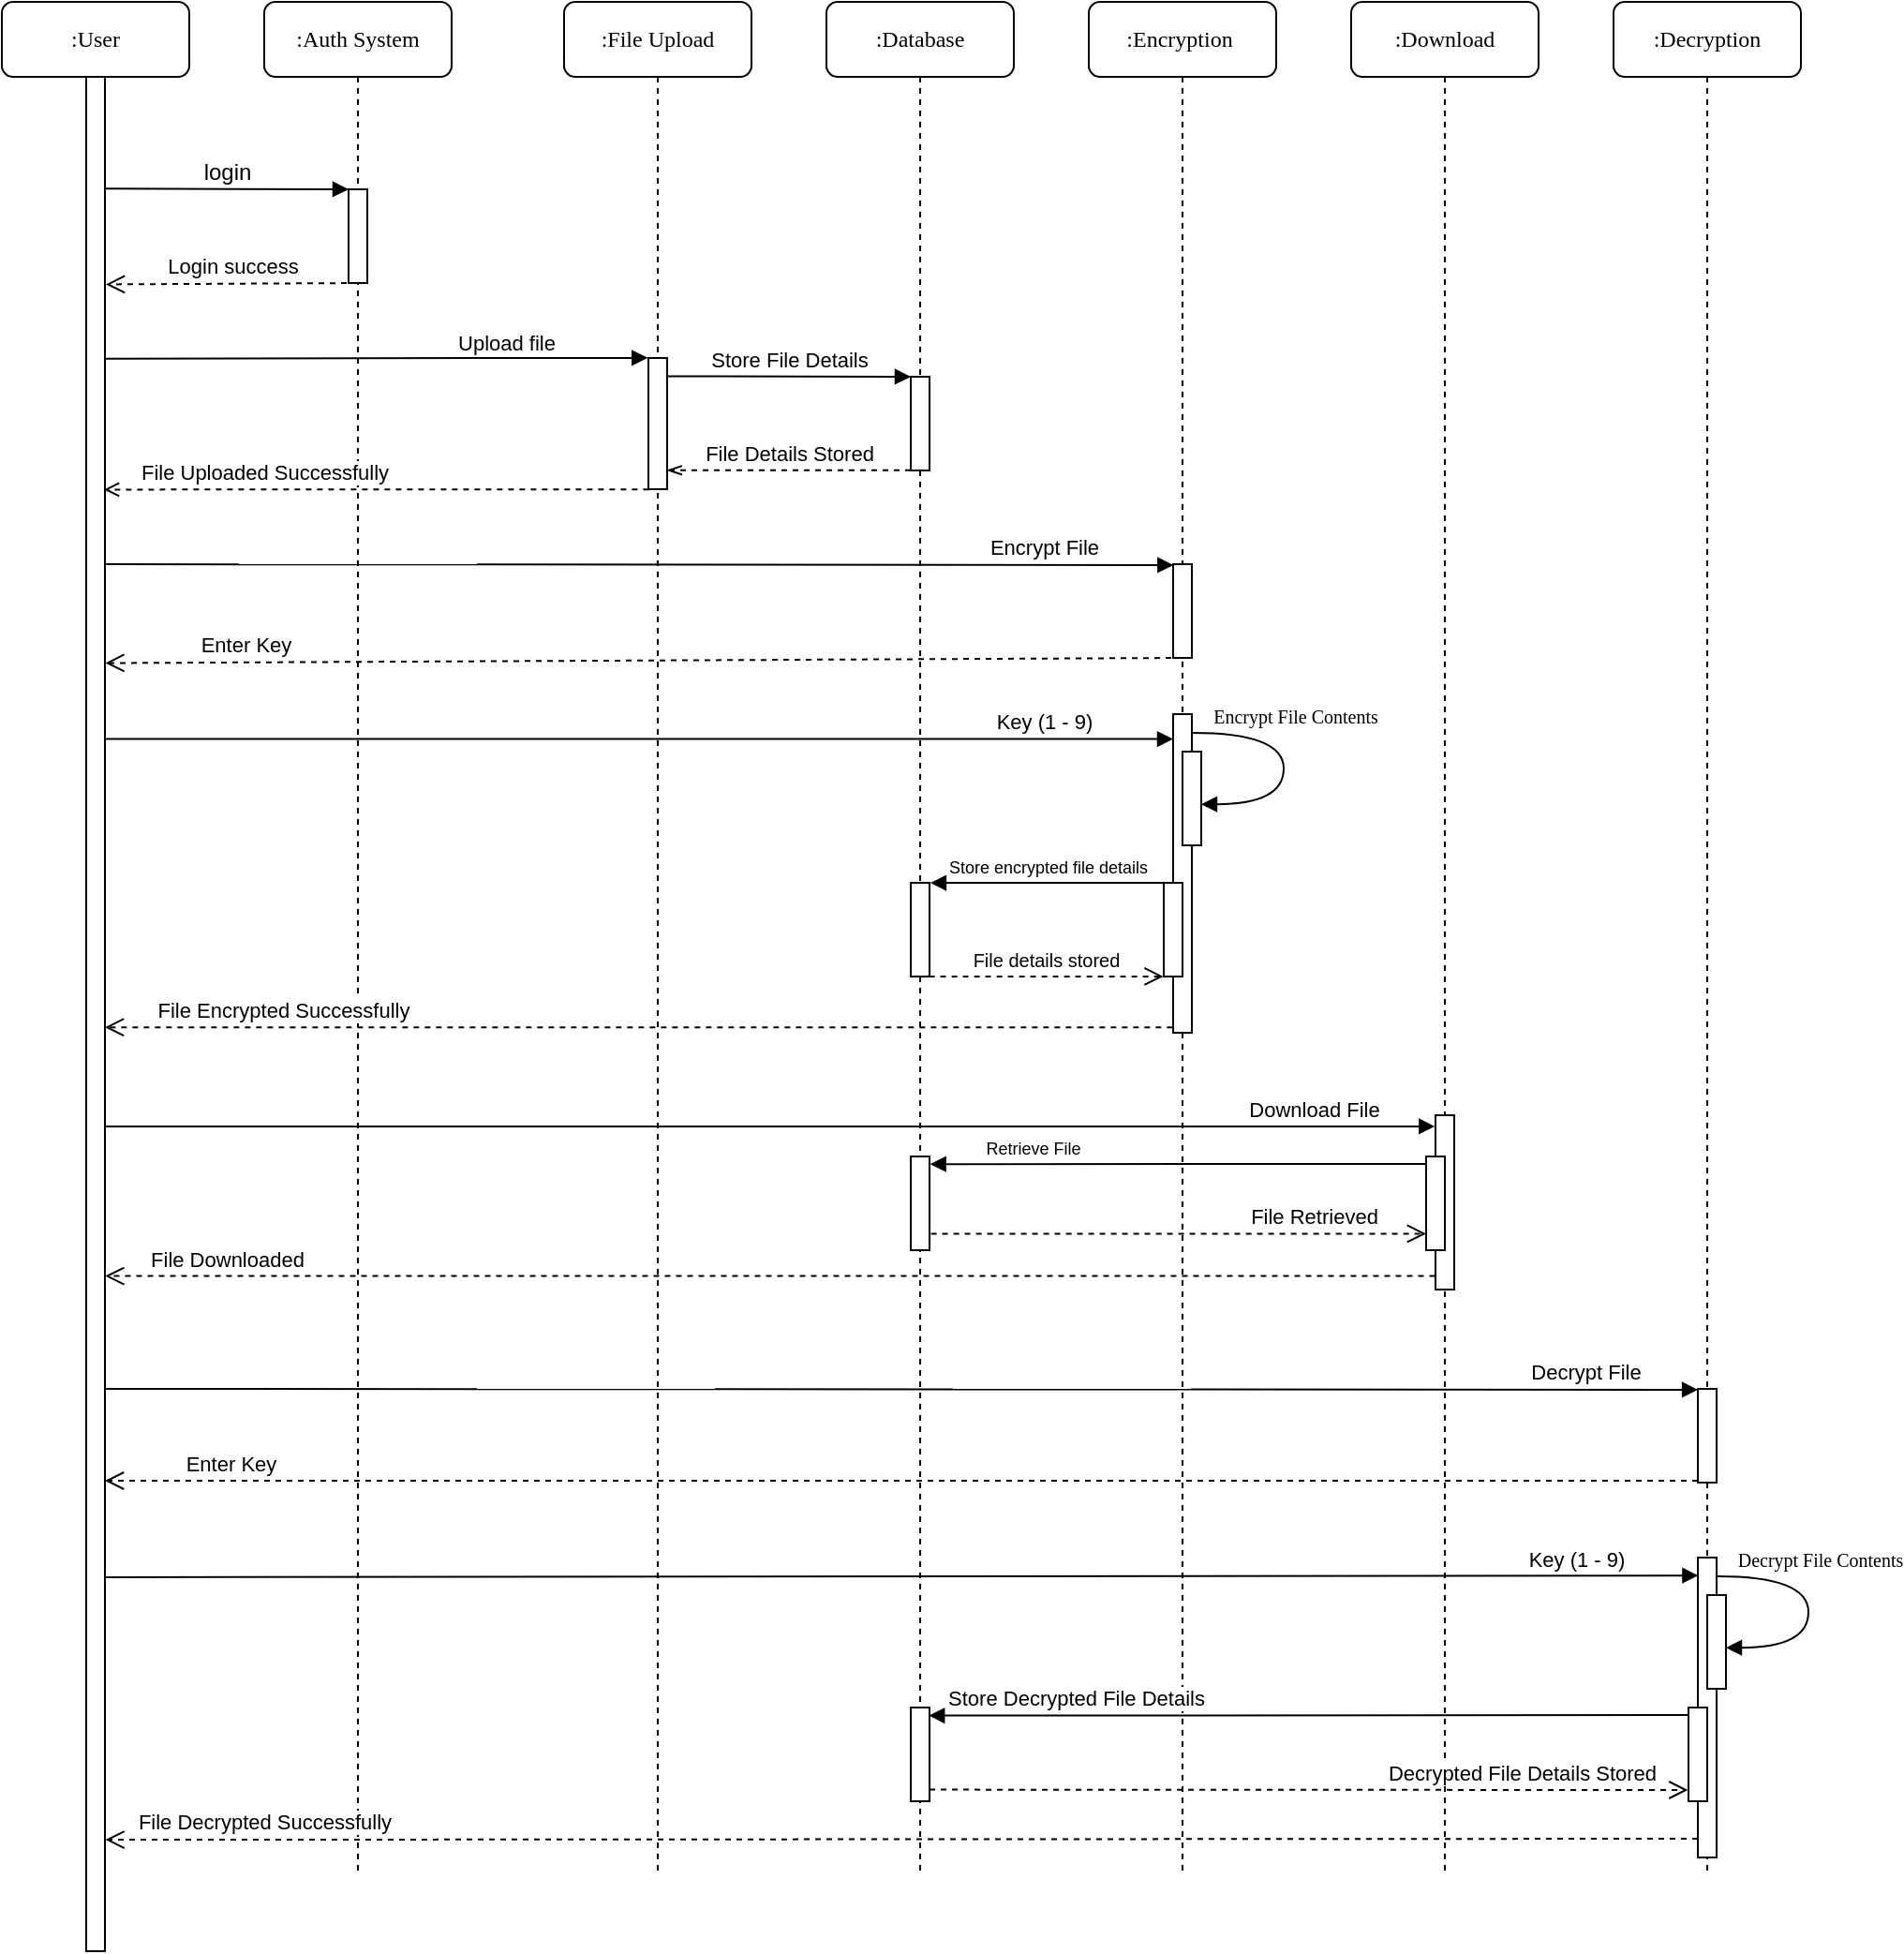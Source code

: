 <mxfile version="24.2.1" type="device">
  <diagram name="Page-1" id="13e1069c-82ec-6db2-03f1-153e76fe0fe0">
    <mxGraphModel dx="2093" dy="1160" grid="1" gridSize="10" guides="1" tooltips="1" connect="1" arrows="1" fold="1" page="1" pageScale="1" pageWidth="1100" pageHeight="850" background="none" math="0" shadow="0">
      <root>
        <mxCell id="0" />
        <mxCell id="1" parent="0" />
        <mxCell id="7baba1c4bc27f4b0-2" value=":Auth System" style="shape=umlLifeline;perimeter=lifelinePerimeter;whiteSpace=wrap;html=1;container=1;collapsible=0;recursiveResize=0;outlineConnect=0;rounded=1;shadow=0;comic=0;labelBackgroundColor=none;strokeWidth=1;fontFamily=Verdana;fontSize=12;align=center;" parent="1" vertex="1">
          <mxGeometry x="770" y="320" width="100" height="1000" as="geometry" />
        </mxCell>
        <mxCell id="7baba1c4bc27f4b0-10" value="" style="html=1;points=[];perimeter=orthogonalPerimeter;rounded=0;shadow=0;comic=0;labelBackgroundColor=none;strokeWidth=1;fontFamily=Verdana;fontSize=12;align=center;" parent="7baba1c4bc27f4b0-2" vertex="1">
          <mxGeometry x="45" y="100" width="10" height="50" as="geometry" />
        </mxCell>
        <mxCell id="7baba1c4bc27f4b0-3" value=":File Upload" style="shape=umlLifeline;perimeter=lifelinePerimeter;whiteSpace=wrap;html=1;container=1;collapsible=0;recursiveResize=0;outlineConnect=0;rounded=1;shadow=0;comic=0;labelBackgroundColor=none;strokeWidth=1;fontFamily=Verdana;fontSize=12;align=center;" parent="1" vertex="1">
          <mxGeometry x="930" y="320" width="100" height="1000" as="geometry" />
        </mxCell>
        <mxCell id="7baba1c4bc27f4b0-13" value="" style="html=1;points=[];perimeter=orthogonalPerimeter;rounded=0;shadow=0;comic=0;labelBackgroundColor=none;strokeWidth=1;fontFamily=Verdana;fontSize=12;align=center;" parent="7baba1c4bc27f4b0-3" vertex="1">
          <mxGeometry x="45" y="190" width="10" height="70" as="geometry" />
        </mxCell>
        <mxCell id="7baba1c4bc27f4b0-4" value=":Database" style="shape=umlLifeline;perimeter=lifelinePerimeter;whiteSpace=wrap;html=1;container=1;collapsible=0;recursiveResize=0;outlineConnect=0;rounded=1;shadow=0;comic=0;labelBackgroundColor=none;strokeWidth=1;fontFamily=Verdana;fontSize=12;align=center;" parent="1" vertex="1">
          <mxGeometry x="1070" y="320" width="100" height="1000" as="geometry" />
        </mxCell>
        <mxCell id="WB4wZnMkrDHjOiweGWmY-13" value="" style="html=1;points=[[0,0,0,0,5],[0,1,0,0,-5],[1,0,0,0,5],[1,1,0,0,-5]];perimeter=orthogonalPerimeter;outlineConnect=0;targetShapes=umlLifeline;portConstraint=eastwest;newEdgeStyle={&quot;curved&quot;:0,&quot;rounded&quot;:0};" vertex="1" parent="7baba1c4bc27f4b0-4">
          <mxGeometry x="45" y="200" width="10" height="50" as="geometry" />
        </mxCell>
        <mxCell id="WB4wZnMkrDHjOiweGWmY-32" value="" style="html=1;points=[];perimeter=orthogonalPerimeter;rounded=0;shadow=0;comic=0;labelBackgroundColor=none;strokeWidth=1;fontFamily=Verdana;fontSize=12;align=center;" vertex="1" parent="7baba1c4bc27f4b0-4">
          <mxGeometry x="45" y="470" width="10" height="50" as="geometry" />
        </mxCell>
        <mxCell id="WB4wZnMkrDHjOiweGWmY-41" value="" style="html=1;points=[];perimeter=orthogonalPerimeter;rounded=0;shadow=0;comic=0;labelBackgroundColor=none;strokeWidth=1;fontFamily=Verdana;fontSize=12;align=center;" vertex="1" parent="7baba1c4bc27f4b0-4">
          <mxGeometry x="45" y="616" width="10" height="50" as="geometry" />
        </mxCell>
        <mxCell id="WB4wZnMkrDHjOiweGWmY-58" value="" style="html=1;points=[];perimeter=orthogonalPerimeter;rounded=0;shadow=0;comic=0;labelBackgroundColor=none;strokeWidth=1;fontFamily=Verdana;fontSize=12;align=center;" vertex="1" parent="7baba1c4bc27f4b0-4">
          <mxGeometry x="45" y="910" width="10" height="50" as="geometry" />
        </mxCell>
        <mxCell id="7baba1c4bc27f4b0-5" value=":Encryption&amp;nbsp;" style="shape=umlLifeline;perimeter=lifelinePerimeter;whiteSpace=wrap;html=1;container=1;collapsible=0;recursiveResize=0;outlineConnect=0;rounded=1;shadow=0;comic=0;labelBackgroundColor=none;strokeWidth=1;fontFamily=Verdana;fontSize=12;align=center;" parent="1" vertex="1">
          <mxGeometry x="1210" y="320" width="100" height="1000" as="geometry" />
        </mxCell>
        <mxCell id="WB4wZnMkrDHjOiweGWmY-19" value="" style="html=1;points=[];perimeter=orthogonalPerimeter;rounded=0;shadow=0;comic=0;labelBackgroundColor=none;strokeWidth=1;fontFamily=Verdana;fontSize=12;align=center;" vertex="1" parent="7baba1c4bc27f4b0-5">
          <mxGeometry x="45" y="300" width="10" height="50" as="geometry" />
        </mxCell>
        <mxCell id="WB4wZnMkrDHjOiweGWmY-26" value="" style="html=1;points=[];perimeter=orthogonalPerimeter;rounded=0;shadow=0;comic=0;labelBackgroundColor=none;strokeWidth=1;fontFamily=Verdana;fontSize=12;align=center;" vertex="1" parent="7baba1c4bc27f4b0-5">
          <mxGeometry x="45" y="380" width="10" height="170" as="geometry" />
        </mxCell>
        <mxCell id="WB4wZnMkrDHjOiweGWmY-27" value="" style="html=1;points=[];perimeter=orthogonalPerimeter;rounded=0;shadow=0;comic=0;labelBackgroundColor=none;strokeWidth=1;fontFamily=Verdana;fontSize=12;align=center;" vertex="1" parent="7baba1c4bc27f4b0-5">
          <mxGeometry x="50" y="400" width="10" height="50" as="geometry" />
        </mxCell>
        <mxCell id="WB4wZnMkrDHjOiweGWmY-28" value="&lt;font style=&quot;font-size: 10px;&quot;&gt;Encrypt File Contents&lt;/font&gt;" style="html=1;verticalAlign=bottom;endArrow=block;labelBackgroundColor=none;fontFamily=Verdana;fontSize=12;elbow=vertical;edgeStyle=orthogonalEdgeStyle;curved=1;entryX=0.997;entryY=0.562;entryDx=0;entryDy=0;entryPerimeter=0;" edge="1" parent="7baba1c4bc27f4b0-5" target="WB4wZnMkrDHjOiweGWmY-27">
          <mxGeometry x="-0.257" y="6" relative="1" as="geometry">
            <mxPoint x="55.4" y="390" as="sourcePoint" />
            <mxPoint x="55.0" y="428.1" as="targetPoint" />
            <Array as="points">
              <mxPoint x="104" y="390" />
              <mxPoint x="104" y="428" />
            </Array>
            <mxPoint as="offset" />
          </mxGeometry>
        </mxCell>
        <mxCell id="WB4wZnMkrDHjOiweGWmY-29" value="" style="html=1;points=[];perimeter=orthogonalPerimeter;rounded=0;shadow=0;comic=0;labelBackgroundColor=none;strokeWidth=1;fontFamily=Verdana;fontSize=12;align=center;" vertex="1" parent="7baba1c4bc27f4b0-5">
          <mxGeometry x="40" y="470" width="10" height="50" as="geometry" />
        </mxCell>
        <mxCell id="WB4wZnMkrDHjOiweGWmY-31" value="&lt;font style=&quot;font-size: 9px;&quot;&gt;Store encrypted file details&lt;/font&gt;" style="html=1;verticalAlign=bottom;endArrow=block;curved=0;rounded=0;entryX=1.045;entryY=0.001;entryDx=0;entryDy=0;entryPerimeter=0;" edge="1" parent="7baba1c4bc27f4b0-5" target="WB4wZnMkrDHjOiweGWmY-32">
          <mxGeometry width="80" relative="1" as="geometry">
            <mxPoint x="40" y="470" as="sourcePoint" />
            <mxPoint x="-80" y="470" as="targetPoint" />
          </mxGeometry>
        </mxCell>
        <mxCell id="7baba1c4bc27f4b0-6" value=":Download" style="shape=umlLifeline;perimeter=lifelinePerimeter;whiteSpace=wrap;html=1;container=1;collapsible=0;recursiveResize=0;outlineConnect=0;rounded=1;shadow=0;comic=0;labelBackgroundColor=none;strokeWidth=1;fontFamily=Verdana;fontSize=12;align=center;" parent="1" vertex="1">
          <mxGeometry x="1350" y="320" width="100" height="1000" as="geometry" />
        </mxCell>
        <mxCell id="WB4wZnMkrDHjOiweGWmY-39" value="" style="html=1;points=[];perimeter=orthogonalPerimeter;rounded=0;shadow=0;comic=0;labelBackgroundColor=none;strokeWidth=1;fontFamily=Verdana;fontSize=12;align=center;" vertex="1" parent="7baba1c4bc27f4b0-6">
          <mxGeometry x="45" y="594" width="10" height="93" as="geometry" />
        </mxCell>
        <mxCell id="WB4wZnMkrDHjOiweGWmY-40" value="" style="html=1;points=[];perimeter=orthogonalPerimeter;rounded=0;shadow=0;comic=0;labelBackgroundColor=none;strokeWidth=1;fontFamily=Verdana;fontSize=12;align=center;" vertex="1" parent="7baba1c4bc27f4b0-6">
          <mxGeometry x="40" y="616" width="10" height="50" as="geometry" />
        </mxCell>
        <mxCell id="7baba1c4bc27f4b0-7" value=":Decryption" style="shape=umlLifeline;perimeter=lifelinePerimeter;whiteSpace=wrap;html=1;container=1;collapsible=0;recursiveResize=0;outlineConnect=0;rounded=1;shadow=0;comic=0;labelBackgroundColor=none;strokeWidth=1;fontFamily=Verdana;fontSize=12;align=center;" parent="1" vertex="1">
          <mxGeometry x="1490" y="320" width="100" height="1000" as="geometry" />
        </mxCell>
        <mxCell id="WB4wZnMkrDHjOiweGWmY-46" value="" style="html=1;points=[];perimeter=orthogonalPerimeter;rounded=0;shadow=0;comic=0;labelBackgroundColor=none;strokeWidth=1;fontFamily=Verdana;fontSize=12;align=center;" vertex="1" parent="7baba1c4bc27f4b0-7">
          <mxGeometry x="45" y="740" width="10" height="50" as="geometry" />
        </mxCell>
        <mxCell id="WB4wZnMkrDHjOiweGWmY-47" value="Enter Key" style="html=1;verticalAlign=bottom;endArrow=open;dashed=1;endSize=8;curved=0;rounded=0;" edge="1" parent="7baba1c4bc27f4b0-7">
          <mxGeometry x="0.842" relative="1" as="geometry">
            <mxPoint x="45" y="789" as="sourcePoint" />
            <mxPoint x="-805" y="789" as="targetPoint" />
            <mxPoint as="offset" />
          </mxGeometry>
        </mxCell>
        <mxCell id="WB4wZnMkrDHjOiweGWmY-49" value="" style="html=1;points=[];perimeter=orthogonalPerimeter;rounded=0;shadow=0;comic=0;labelBackgroundColor=none;strokeWidth=1;fontFamily=Verdana;fontSize=12;align=center;" vertex="1" parent="7baba1c4bc27f4b0-7">
          <mxGeometry x="45" y="830" width="10" height="160" as="geometry" />
        </mxCell>
        <mxCell id="WB4wZnMkrDHjOiweGWmY-50" value="" style="html=1;points=[];perimeter=orthogonalPerimeter;rounded=0;shadow=0;comic=0;labelBackgroundColor=none;strokeWidth=1;fontFamily=Verdana;fontSize=12;align=center;" vertex="1" parent="7baba1c4bc27f4b0-7">
          <mxGeometry x="50" y="850" width="10" height="50" as="geometry" />
        </mxCell>
        <mxCell id="WB4wZnMkrDHjOiweGWmY-51" value="&lt;font style=&quot;font-size: 10px;&quot;&gt;Decrypt File Contents&lt;/font&gt;" style="html=1;verticalAlign=bottom;endArrow=block;labelBackgroundColor=none;fontFamily=Verdana;fontSize=12;elbow=vertical;edgeStyle=orthogonalEdgeStyle;curved=1;entryX=0.997;entryY=0.562;entryDx=0;entryDy=0;entryPerimeter=0;" edge="1" parent="7baba1c4bc27f4b0-7" target="WB4wZnMkrDHjOiweGWmY-50">
          <mxGeometry x="-0.257" y="6" relative="1" as="geometry">
            <mxPoint x="55.4" y="840" as="sourcePoint" />
            <mxPoint x="55" y="878.1" as="targetPoint" />
            <Array as="points">
              <mxPoint x="104" y="840" />
              <mxPoint x="104" y="878" />
            </Array>
            <mxPoint as="offset" />
          </mxGeometry>
        </mxCell>
        <mxCell id="WB4wZnMkrDHjOiweGWmY-54" value="" style="html=1;points=[];perimeter=orthogonalPerimeter;rounded=0;shadow=0;comic=0;labelBackgroundColor=none;strokeWidth=1;fontFamily=Verdana;fontSize=12;align=center;" vertex="1" parent="7baba1c4bc27f4b0-7">
          <mxGeometry x="40" y="910" width="10" height="50" as="geometry" />
        </mxCell>
        <mxCell id="WB4wZnMkrDHjOiweGWmY-57" value="File Decrypted Successfully" style="html=1;verticalAlign=bottom;endArrow=open;dashed=1;endSize=8;curved=0;rounded=0;entryX=1.027;entryY=0.774;entryDx=0;entryDy=0;entryPerimeter=0;" edge="1" parent="7baba1c4bc27f4b0-7">
          <mxGeometry x="0.801" relative="1" as="geometry">
            <mxPoint x="45" y="980" as="sourcePoint" />
            <mxPoint x="-804.73" y="980.552" as="targetPoint" />
            <mxPoint as="offset" />
          </mxGeometry>
        </mxCell>
        <mxCell id="7baba1c4bc27f4b0-8" value=":User" style="shape=umlLifeline;perimeter=lifelinePerimeter;whiteSpace=wrap;html=1;container=1;collapsible=0;recursiveResize=0;outlineConnect=0;rounded=1;shadow=0;comic=0;labelBackgroundColor=none;strokeWidth=1;fontFamily=Verdana;fontSize=12;align=center;" parent="1" vertex="1">
          <mxGeometry x="630" y="320" width="100" height="1040" as="geometry" />
        </mxCell>
        <mxCell id="WB4wZnMkrDHjOiweGWmY-38" value="Download File" style="html=1;verticalAlign=bottom;endArrow=block;curved=0;rounded=0;entryX=-0.033;entryY=0.064;entryDx=0;entryDy=0;entryPerimeter=0;" edge="1" parent="7baba1c4bc27f4b0-8" target="WB4wZnMkrDHjOiweGWmY-39">
          <mxGeometry x="0.818" width="80" relative="1" as="geometry">
            <mxPoint x="55" y="600" as="sourcePoint" />
            <mxPoint x="760" y="600" as="targetPoint" />
            <mxPoint as="offset" />
          </mxGeometry>
        </mxCell>
        <mxCell id="WB4wZnMkrDHjOiweGWmY-59" value="" style="html=1;points=[[0,0,0,0,5],[0,1,0,0,-5],[1,0,0,0,5],[1,1,0,0,-5]];perimeter=orthogonalPerimeter;outlineConnect=0;targetShapes=umlLifeline;portConstraint=eastwest;newEdgeStyle={&quot;curved&quot;:0,&quot;rounded&quot;:0};" vertex="1" parent="7baba1c4bc27f4b0-8">
          <mxGeometry x="45" y="40" width="10" height="1000" as="geometry" />
        </mxCell>
        <mxCell id="7baba1c4bc27f4b0-11" value="&lt;font face=&quot;Helvetica&quot;&gt;login&lt;/font&gt;" style="html=1;verticalAlign=bottom;endArrow=block;entryX=0;entryY=0;labelBackgroundColor=none;fontFamily=Verdana;fontSize=12;edgeStyle=elbowEdgeStyle;elbow=vertical;" parent="1" target="7baba1c4bc27f4b0-10" edge="1">
          <mxGeometry relative="1" as="geometry">
            <mxPoint x="685" y="419.667" as="sourcePoint" />
          </mxGeometry>
        </mxCell>
        <mxCell id="WB4wZnMkrDHjOiweGWmY-8" value="Upload file" style="html=1;verticalAlign=bottom;endArrow=block;curved=0;rounded=0;entryX=-0.036;entryY=-0.001;entryDx=0;entryDy=0;entryPerimeter=0;exitX=1.033;exitY=0.203;exitDx=0;exitDy=0;exitPerimeter=0;" edge="1" parent="1" target="7baba1c4bc27f4b0-13">
          <mxGeometry x="0.481" y="-1" width="80" relative="1" as="geometry">
            <mxPoint x="685.33" y="510.335" as="sourcePoint" />
            <mxPoint x="950" y="549.71" as="targetPoint" />
            <mxPoint as="offset" />
          </mxGeometry>
        </mxCell>
        <mxCell id="WB4wZnMkrDHjOiweGWmY-15" value="File Details Stored" style="html=1;verticalAlign=bottom;endArrow=openThin;curved=0;rounded=0;entryX=0.988;entryY=0.856;entryDx=0;entryDy=0;entryPerimeter=0;dashed=1;endFill=0;" edge="1" parent="1" source="WB4wZnMkrDHjOiweGWmY-13" target="7baba1c4bc27f4b0-13">
          <mxGeometry x="0.001" width="80" relative="1" as="geometry">
            <mxPoint x="1170" y="530" as="sourcePoint" />
            <mxPoint x="990.02" y="570.15" as="targetPoint" />
            <mxPoint as="offset" />
          </mxGeometry>
        </mxCell>
        <mxCell id="WB4wZnMkrDHjOiweGWmY-17" value="File Uploaded Successfully" style="html=1;verticalAlign=bottom;endArrow=open;curved=0;rounded=0;exitX=0.02;exitY=1.001;exitDx=0;exitDy=0;exitPerimeter=0;entryX=0.951;entryY=0.36;entryDx=0;entryDy=0;entryPerimeter=0;dashed=1;endFill=0;" edge="1" parent="1" source="7baba1c4bc27f4b0-13">
          <mxGeometry x="0.412" width="80" relative="1" as="geometry">
            <mxPoint x="850" y="590" as="sourcePoint" />
            <mxPoint x="684.51" y="580.2" as="targetPoint" />
            <mxPoint as="offset" />
          </mxGeometry>
        </mxCell>
        <mxCell id="WB4wZnMkrDHjOiweGWmY-14" value="Store File Details" style="html=1;verticalAlign=bottom;endArrow=block;curved=0;rounded=0;exitX=1.049;exitY=0.139;exitDx=0;exitDy=0;exitPerimeter=0;" edge="1" parent="1" source="7baba1c4bc27f4b0-13" target="WB4wZnMkrDHjOiweGWmY-13">
          <mxGeometry width="80" relative="1" as="geometry">
            <mxPoint x="990" y="520" as="sourcePoint" />
            <mxPoint x="1070" y="520" as="targetPoint" />
          </mxGeometry>
        </mxCell>
        <mxCell id="WB4wZnMkrDHjOiweGWmY-18" value="Encrypt File" style="html=1;verticalAlign=bottom;endArrow=block;curved=0;rounded=0;entryX=0.016;entryY=0.01;entryDx=0;entryDy=0;entryPerimeter=0;" edge="1" parent="1" target="WB4wZnMkrDHjOiweGWmY-19">
          <mxGeometry x="0.758" width="80" relative="1" as="geometry">
            <mxPoint x="685" y="620" as="sourcePoint" />
            <mxPoint x="1250" y="620" as="targetPoint" />
            <mxPoint as="offset" />
          </mxGeometry>
        </mxCell>
        <mxCell id="WB4wZnMkrDHjOiweGWmY-22" value="Login success" style="html=1;verticalAlign=bottom;endArrow=open;dashed=1;endSize=8;curved=0;rounded=0;entryX=1.05;entryY=0.114;entryDx=0;entryDy=0;entryPerimeter=0;" edge="1" parent="1">
          <mxGeometry relative="1" as="geometry">
            <mxPoint x="820" y="470" as="sourcePoint" />
            <mxPoint x="685.5" y="470.73" as="targetPoint" />
          </mxGeometry>
        </mxCell>
        <mxCell id="WB4wZnMkrDHjOiweGWmY-23" value="Enter Key" style="html=1;verticalAlign=bottom;endArrow=open;dashed=1;endSize=8;curved=0;rounded=0;exitX=0.5;exitY=1;exitDx=0;exitDy=0;exitPerimeter=0;entryX=1.019;entryY=0.568;entryDx=0;entryDy=0;entryPerimeter=0;" edge="1" parent="1" source="WB4wZnMkrDHjOiweGWmY-19">
          <mxGeometry x="0.74" relative="1" as="geometry">
            <mxPoint x="1110" y="640" as="sourcePoint" />
            <mxPoint x="685.19" y="672.76" as="targetPoint" />
            <mxPoint as="offset" />
          </mxGeometry>
        </mxCell>
        <mxCell id="WB4wZnMkrDHjOiweGWmY-25" value="Key (1 - 9)" style="html=1;verticalAlign=bottom;endArrow=block;curved=0;rounded=0;exitX=1.018;exitY=0.659;exitDx=0;exitDy=0;exitPerimeter=0;" edge="1" parent="1" target="WB4wZnMkrDHjOiweGWmY-26">
          <mxGeometry x="0.758" width="80" relative="1" as="geometry">
            <mxPoint x="685.18" y="713.255" as="sourcePoint" />
            <mxPoint x="1240" y="710" as="targetPoint" />
            <mxPoint as="offset" />
          </mxGeometry>
        </mxCell>
        <mxCell id="WB4wZnMkrDHjOiweGWmY-33" value="&lt;font style=&quot;font-size: 10px;&quot;&gt;File details stored&lt;/font&gt;" style="html=1;verticalAlign=bottom;endArrow=open;dashed=1;endSize=8;curved=0;rounded=0;exitX=0.981;exitY=1.001;exitDx=0;exitDy=0;exitPerimeter=0;entryX=-0.023;entryY=0.999;entryDx=0;entryDy=0;entryPerimeter=0;" edge="1" parent="1" source="WB4wZnMkrDHjOiweGWmY-32" target="WB4wZnMkrDHjOiweGWmY-29">
          <mxGeometry relative="1" as="geometry">
            <mxPoint x="1190" y="830" as="sourcePoint" />
            <mxPoint x="1270" y="830" as="targetPoint" />
          </mxGeometry>
        </mxCell>
        <mxCell id="WB4wZnMkrDHjOiweGWmY-34" value="File Encrypted Successfully" style="html=1;verticalAlign=bottom;endArrow=open;dashed=1;endSize=8;curved=0;rounded=0;exitX=-0.033;exitY=0.983;exitDx=0;exitDy=0;exitPerimeter=0;" edge="1" parent="1" source="WB4wZnMkrDHjOiweGWmY-26">
          <mxGeometry x="0.666" relative="1" as="geometry">
            <mxPoint x="1250" y="860" as="sourcePoint" />
            <mxPoint x="685" y="867.11" as="targetPoint" />
            <mxPoint as="offset" />
          </mxGeometry>
        </mxCell>
        <mxCell id="WB4wZnMkrDHjOiweGWmY-42" value="&lt;font style=&quot;font-size: 9px;&quot;&gt;Retrieve File&lt;/font&gt;" style="html=1;verticalAlign=bottom;endArrow=block;curved=0;rounded=0;exitX=0;exitY=0.08;exitDx=0;exitDy=0;exitPerimeter=0;entryX=1.033;entryY=0.082;entryDx=0;entryDy=0;entryPerimeter=0;" edge="1" parent="1" source="WB4wZnMkrDHjOiweGWmY-40" target="WB4wZnMkrDHjOiweGWmY-41">
          <mxGeometry x="0.587" width="80" relative="1" as="geometry">
            <mxPoint x="1345" y="940" as="sourcePoint" />
            <mxPoint x="1265" y="940" as="targetPoint" />
            <mxPoint as="offset" />
          </mxGeometry>
        </mxCell>
        <mxCell id="WB4wZnMkrDHjOiweGWmY-43" value="File Retrieved" style="html=1;verticalAlign=bottom;endArrow=open;dashed=1;endSize=8;curved=0;rounded=0;exitX=1.081;exitY=0.824;exitDx=0;exitDy=0;exitPerimeter=0;" edge="1" parent="1" source="WB4wZnMkrDHjOiweGWmY-41" target="WB4wZnMkrDHjOiweGWmY-40">
          <mxGeometry x="0.546" relative="1" as="geometry">
            <mxPoint x="1220" y="960" as="sourcePoint" />
            <mxPoint x="1300" y="960" as="targetPoint" />
            <mxPoint as="offset" />
          </mxGeometry>
        </mxCell>
        <mxCell id="WB4wZnMkrDHjOiweGWmY-44" value="File Downloaded" style="html=1;verticalAlign=bottom;endArrow=open;dashed=1;endSize=8;curved=0;rounded=0;exitX=-0.026;exitY=0.922;exitDx=0;exitDy=0;exitPerimeter=0;entryX=1.012;entryY=0.512;entryDx=0;entryDy=0;entryPerimeter=0;" edge="1" parent="1" source="WB4wZnMkrDHjOiweGWmY-39">
          <mxGeometry x="0.817" relative="1" as="geometry">
            <mxPoint x="1150" y="1040" as="sourcePoint" />
            <mxPoint x="685.12" y="999.776" as="targetPoint" />
            <mxPoint as="offset" />
          </mxGeometry>
        </mxCell>
        <mxCell id="WB4wZnMkrDHjOiweGWmY-45" value="Decrypt File" style="html=1;verticalAlign=bottom;endArrow=block;curved=0;rounded=0;entryX=0.005;entryY=0.009;entryDx=0;entryDy=0;entryPerimeter=0;" edge="1" parent="1" target="WB4wZnMkrDHjOiweGWmY-46">
          <mxGeometry x="0.86" width="80" relative="1" as="geometry">
            <mxPoint x="685" y="1060" as="sourcePoint" />
            <mxPoint x="1508" y="1060" as="targetPoint" />
            <mxPoint as="offset" />
          </mxGeometry>
        </mxCell>
        <mxCell id="WB4wZnMkrDHjOiweGWmY-48" value="Key (1 - 9)" style="html=1;verticalAlign=bottom;endArrow=block;curved=0;rounded=0;exitX=0.987;exitY=0.652;exitDx=0;exitDy=0;exitPerimeter=0;entryX=0.022;entryY=0.06;entryDx=0;entryDy=0;entryPerimeter=0;" edge="1" parent="1" target="WB4wZnMkrDHjOiweGWmY-49">
          <mxGeometry x="0.848" width="80" relative="1" as="geometry">
            <mxPoint x="684.87" y="1160.496" as="sourcePoint" />
            <mxPoint x="770" y="1160" as="targetPoint" />
            <mxPoint as="offset" />
          </mxGeometry>
        </mxCell>
        <mxCell id="WB4wZnMkrDHjOiweGWmY-55" value="Store Decrypted File Details" style="html=1;verticalAlign=bottom;endArrow=block;curved=0;rounded=0;exitX=-0.002;exitY=0.08;exitDx=0;exitDy=0;exitPerimeter=0;entryX=0.96;entryY=0.086;entryDx=0;entryDy=0;entryPerimeter=0;" edge="1" parent="1" source="WB4wZnMkrDHjOiweGWmY-54" target="WB4wZnMkrDHjOiweGWmY-58">
          <mxGeometry x="0.61" width="80" relative="1" as="geometry">
            <mxPoint x="1520" y="1234.5" as="sourcePoint" />
            <mxPoint x="1130" y="1234" as="targetPoint" />
            <mxPoint as="offset" />
          </mxGeometry>
        </mxCell>
        <mxCell id="WB4wZnMkrDHjOiweGWmY-56" value="Decrypted File Details Stored" style="html=1;verticalAlign=bottom;endArrow=open;dashed=1;endSize=8;curved=0;rounded=0;entryX=-0.029;entryY=0.88;entryDx=0;entryDy=0;entryPerimeter=0;exitX=1.004;exitY=0.876;exitDx=0;exitDy=0;exitPerimeter=0;" edge="1" parent="1" source="WB4wZnMkrDHjOiweGWmY-58" target="WB4wZnMkrDHjOiweGWmY-54">
          <mxGeometry x="0.562" relative="1" as="geometry">
            <mxPoint x="1130" y="1274" as="sourcePoint" />
            <mxPoint x="1530" y="1270" as="targetPoint" />
            <mxPoint as="offset" />
          </mxGeometry>
        </mxCell>
      </root>
    </mxGraphModel>
  </diagram>
</mxfile>
